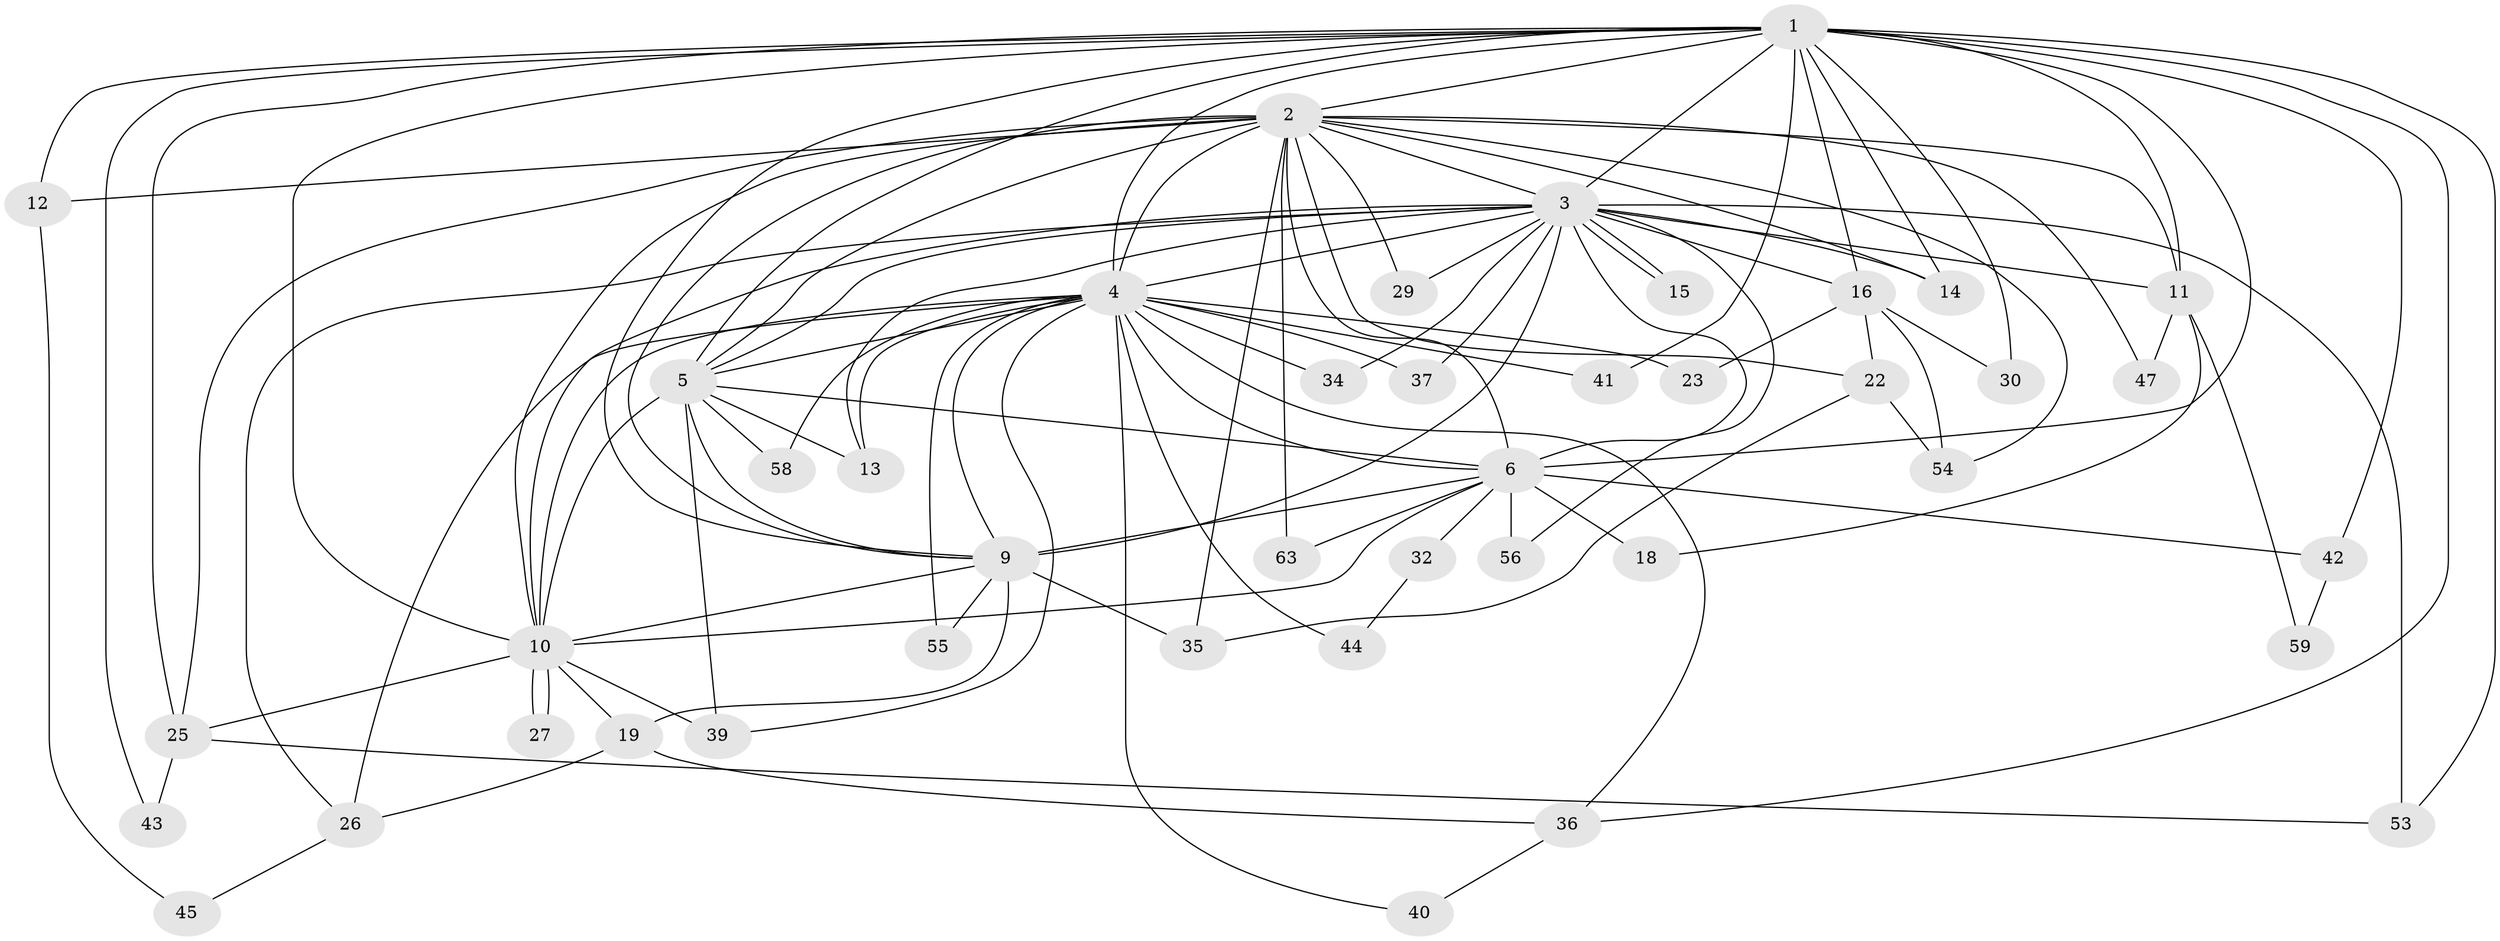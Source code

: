 // original degree distribution, {20: 0.015384615384615385, 17: 0.03076923076923077, 23: 0.015384615384615385, 21: 0.015384615384615385, 13: 0.046153846153846156, 11: 0.015384615384615385, 15: 0.015384615384615385, 6: 0.03076923076923077, 3: 0.23076923076923078, 2: 0.49230769230769234, 4: 0.06153846153846154, 5: 0.03076923076923077}
// Generated by graph-tools (version 1.1) at 2025/41/03/06/25 10:41:41]
// undirected, 43 vertices, 107 edges
graph export_dot {
graph [start="1"]
  node [color=gray90,style=filled];
  1 [super="+17"];
  2 [super="+7"];
  3 [super="+33"];
  4 [super="+24"];
  5 [super="+20"];
  6 [super="+8"];
  9 [super="+52"];
  10 [super="+21"];
  11 [super="+61"];
  12;
  13 [super="+28"];
  14 [super="+51"];
  15;
  16 [super="+38"];
  18 [super="+62"];
  19;
  22 [super="+31"];
  23;
  25 [super="+64"];
  26 [super="+65"];
  27;
  29;
  30;
  32;
  34;
  35 [super="+48"];
  36 [super="+50"];
  37;
  39 [super="+46"];
  40;
  41;
  42 [super="+49"];
  43;
  44;
  45;
  47;
  53 [super="+57"];
  54 [super="+60"];
  55;
  56;
  58;
  59;
  63;
  1 -- 2 [weight=2];
  1 -- 3;
  1 -- 4;
  1 -- 5;
  1 -- 6 [weight=3];
  1 -- 9;
  1 -- 10;
  1 -- 12;
  1 -- 14;
  1 -- 16;
  1 -- 25;
  1 -- 41;
  1 -- 42;
  1 -- 43;
  1 -- 53;
  1 -- 11;
  1 -- 30;
  1 -- 36;
  2 -- 3 [weight=2];
  2 -- 4 [weight=2];
  2 -- 5 [weight=2];
  2 -- 6 [weight=4];
  2 -- 9 [weight=2];
  2 -- 10 [weight=2];
  2 -- 11;
  2 -- 22;
  2 -- 25;
  2 -- 29;
  2 -- 35;
  2 -- 54;
  2 -- 63;
  2 -- 12;
  2 -- 47;
  2 -- 14;
  3 -- 4 [weight=2];
  3 -- 5;
  3 -- 6 [weight=2];
  3 -- 9 [weight=2];
  3 -- 10;
  3 -- 11;
  3 -- 13;
  3 -- 14;
  3 -- 15;
  3 -- 15;
  3 -- 16 [weight=2];
  3 -- 29;
  3 -- 34;
  3 -- 37;
  3 -- 53;
  3 -- 56;
  3 -- 26;
  4 -- 5;
  4 -- 6 [weight=3];
  4 -- 9;
  4 -- 10;
  4 -- 23;
  4 -- 26;
  4 -- 34;
  4 -- 36;
  4 -- 39;
  4 -- 40;
  4 -- 41;
  4 -- 44;
  4 -- 58;
  4 -- 37;
  4 -- 55;
  4 -- 13;
  5 -- 6 [weight=3];
  5 -- 9;
  5 -- 10;
  5 -- 13;
  5 -- 58;
  5 -- 39;
  6 -- 9 [weight=2];
  6 -- 10 [weight=3];
  6 -- 42 [weight=2];
  6 -- 18 [weight=2];
  6 -- 32;
  6 -- 56;
  6 -- 63;
  9 -- 10;
  9 -- 19;
  9 -- 55;
  9 -- 35;
  10 -- 19;
  10 -- 27;
  10 -- 27;
  10 -- 39;
  10 -- 25;
  11 -- 18;
  11 -- 47;
  11 -- 59;
  12 -- 45;
  16 -- 22;
  16 -- 23;
  16 -- 30;
  16 -- 54;
  19 -- 26;
  19 -- 36;
  22 -- 35;
  22 -- 54;
  25 -- 43;
  25 -- 53;
  26 -- 45;
  32 -- 44;
  36 -- 40;
  42 -- 59;
}
